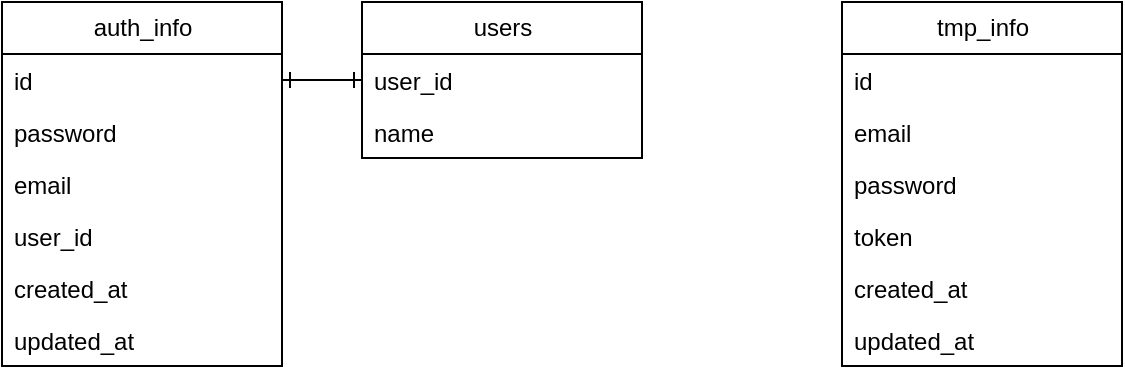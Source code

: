 <mxfile version="24.8.3">
  <diagram name="ページ1" id="AJgTnCZrPVAh6r3YGh2T">
    <mxGraphModel dx="994" dy="543" grid="1" gridSize="10" guides="1" tooltips="1" connect="1" arrows="1" fold="1" page="1" pageScale="1" pageWidth="827" pageHeight="1169" math="0" shadow="0">
      <root>
        <mxCell id="0" />
        <mxCell id="1" parent="0" />
        <mxCell id="gdTT-aH1Awbk6LFvPiWi-1" value="auth_info" style="swimlane;fontStyle=0;childLayout=stackLayout;horizontal=1;startSize=26;fillColor=none;horizontalStack=0;resizeParent=1;resizeParentMax=0;resizeLast=0;collapsible=1;marginBottom=0;html=1;" vertex="1" parent="1">
          <mxGeometry x="100" y="160" width="140" height="182" as="geometry" />
        </mxCell>
        <mxCell id="gdTT-aH1Awbk6LFvPiWi-2" value="id" style="text;strokeColor=none;fillColor=none;align=left;verticalAlign=top;spacingLeft=4;spacingRight=4;overflow=hidden;rotatable=0;points=[[0,0.5],[1,0.5]];portConstraint=eastwest;whiteSpace=wrap;html=1;" vertex="1" parent="gdTT-aH1Awbk6LFvPiWi-1">
          <mxGeometry y="26" width="140" height="26" as="geometry" />
        </mxCell>
        <mxCell id="gdTT-aH1Awbk6LFvPiWi-4" value="password" style="text;strokeColor=none;fillColor=none;align=left;verticalAlign=top;spacingLeft=4;spacingRight=4;overflow=hidden;rotatable=0;points=[[0,0.5],[1,0.5]];portConstraint=eastwest;whiteSpace=wrap;html=1;" vertex="1" parent="gdTT-aH1Awbk6LFvPiWi-1">
          <mxGeometry y="52" width="140" height="26" as="geometry" />
        </mxCell>
        <mxCell id="gdTT-aH1Awbk6LFvPiWi-13" value="email" style="text;strokeColor=none;fillColor=none;align=left;verticalAlign=top;spacingLeft=4;spacingRight=4;overflow=hidden;rotatable=0;points=[[0,0.5],[1,0.5]];portConstraint=eastwest;whiteSpace=wrap;html=1;" vertex="1" parent="gdTT-aH1Awbk6LFvPiWi-1">
          <mxGeometry y="78" width="140" height="26" as="geometry" />
        </mxCell>
        <mxCell id="gdTT-aH1Awbk6LFvPiWi-14" value="user_id" style="text;strokeColor=none;fillColor=none;align=left;verticalAlign=top;spacingLeft=4;spacingRight=4;overflow=hidden;rotatable=0;points=[[0,0.5],[1,0.5]];portConstraint=eastwest;whiteSpace=wrap;html=1;" vertex="1" parent="gdTT-aH1Awbk6LFvPiWi-1">
          <mxGeometry y="104" width="140" height="26" as="geometry" />
        </mxCell>
        <mxCell id="gdTT-aH1Awbk6LFvPiWi-6" value="created_at" style="text;strokeColor=none;fillColor=none;align=left;verticalAlign=top;spacingLeft=4;spacingRight=4;overflow=hidden;rotatable=0;points=[[0,0.5],[1,0.5]];portConstraint=eastwest;whiteSpace=wrap;html=1;" vertex="1" parent="gdTT-aH1Awbk6LFvPiWi-1">
          <mxGeometry y="130" width="140" height="26" as="geometry" />
        </mxCell>
        <mxCell id="gdTT-aH1Awbk6LFvPiWi-5" value="updated_at" style="text;strokeColor=none;fillColor=none;align=left;verticalAlign=top;spacingLeft=4;spacingRight=4;overflow=hidden;rotatable=0;points=[[0,0.5],[1,0.5]];portConstraint=eastwest;whiteSpace=wrap;html=1;" vertex="1" parent="gdTT-aH1Awbk6LFvPiWi-1">
          <mxGeometry y="156" width="140" height="26" as="geometry" />
        </mxCell>
        <mxCell id="gdTT-aH1Awbk6LFvPiWi-7" value="users" style="swimlane;fontStyle=0;childLayout=stackLayout;horizontal=1;startSize=26;fillColor=none;horizontalStack=0;resizeParent=1;resizeParentMax=0;resizeLast=0;collapsible=1;marginBottom=0;html=1;" vertex="1" parent="1">
          <mxGeometry x="280" y="160" width="140" height="78" as="geometry" />
        </mxCell>
        <mxCell id="gdTT-aH1Awbk6LFvPiWi-9" value="user_id" style="text;strokeColor=none;fillColor=none;align=left;verticalAlign=top;spacingLeft=4;spacingRight=4;overflow=hidden;rotatable=0;points=[[0,0.5],[1,0.5]];portConstraint=eastwest;whiteSpace=wrap;html=1;" vertex="1" parent="gdTT-aH1Awbk6LFvPiWi-7">
          <mxGeometry y="26" width="140" height="26" as="geometry" />
        </mxCell>
        <mxCell id="gdTT-aH1Awbk6LFvPiWi-11" value="name" style="text;strokeColor=none;fillColor=none;align=left;verticalAlign=top;spacingLeft=4;spacingRight=4;overflow=hidden;rotatable=0;points=[[0,0.5],[1,0.5]];portConstraint=eastwest;whiteSpace=wrap;html=1;" vertex="1" parent="gdTT-aH1Awbk6LFvPiWi-7">
          <mxGeometry y="52" width="140" height="26" as="geometry" />
        </mxCell>
        <mxCell id="gdTT-aH1Awbk6LFvPiWi-12" style="edgeStyle=orthogonalEdgeStyle;rounded=0;orthogonalLoop=1;jettySize=auto;html=1;exitX=1;exitY=0.5;exitDx=0;exitDy=0;entryX=0;entryY=0.5;entryDx=0;entryDy=0;startArrow=ERone;startFill=0;endArrow=ERone;endFill=0;" edge="1" parent="1" source="gdTT-aH1Awbk6LFvPiWi-2" target="gdTT-aH1Awbk6LFvPiWi-9">
          <mxGeometry relative="1" as="geometry" />
        </mxCell>
        <mxCell id="gdTT-aH1Awbk6LFvPiWi-15" value="tmp_info" style="swimlane;fontStyle=0;childLayout=stackLayout;horizontal=1;startSize=26;fillColor=none;horizontalStack=0;resizeParent=1;resizeParentMax=0;resizeLast=0;collapsible=1;marginBottom=0;html=1;" vertex="1" parent="1">
          <mxGeometry x="520" y="160" width="140" height="182" as="geometry" />
        </mxCell>
        <mxCell id="gdTT-aH1Awbk6LFvPiWi-16" value="id" style="text;strokeColor=none;fillColor=none;align=left;verticalAlign=top;spacingLeft=4;spacingRight=4;overflow=hidden;rotatable=0;points=[[0,0.5],[1,0.5]];portConstraint=eastwest;whiteSpace=wrap;html=1;" vertex="1" parent="gdTT-aH1Awbk6LFvPiWi-15">
          <mxGeometry y="26" width="140" height="26" as="geometry" />
        </mxCell>
        <mxCell id="gdTT-aH1Awbk6LFvPiWi-17" value="email" style="text;strokeColor=none;fillColor=none;align=left;verticalAlign=top;spacingLeft=4;spacingRight=4;overflow=hidden;rotatable=0;points=[[0,0.5],[1,0.5]];portConstraint=eastwest;whiteSpace=wrap;html=1;" vertex="1" parent="gdTT-aH1Awbk6LFvPiWi-15">
          <mxGeometry y="52" width="140" height="26" as="geometry" />
        </mxCell>
        <mxCell id="gdTT-aH1Awbk6LFvPiWi-18" value="password" style="text;strokeColor=none;fillColor=none;align=left;verticalAlign=top;spacingLeft=4;spacingRight=4;overflow=hidden;rotatable=0;points=[[0,0.5],[1,0.5]];portConstraint=eastwest;whiteSpace=wrap;html=1;" vertex="1" parent="gdTT-aH1Awbk6LFvPiWi-15">
          <mxGeometry y="78" width="140" height="26" as="geometry" />
        </mxCell>
        <mxCell id="gdTT-aH1Awbk6LFvPiWi-19" value="token" style="text;strokeColor=none;fillColor=none;align=left;verticalAlign=top;spacingLeft=4;spacingRight=4;overflow=hidden;rotatable=0;points=[[0,0.5],[1,0.5]];portConstraint=eastwest;whiteSpace=wrap;html=1;" vertex="1" parent="gdTT-aH1Awbk6LFvPiWi-15">
          <mxGeometry y="104" width="140" height="26" as="geometry" />
        </mxCell>
        <mxCell id="gdTT-aH1Awbk6LFvPiWi-21" value="created_at" style="text;strokeColor=none;fillColor=none;align=left;verticalAlign=top;spacingLeft=4;spacingRight=4;overflow=hidden;rotatable=0;points=[[0,0.5],[1,0.5]];portConstraint=eastwest;whiteSpace=wrap;html=1;" vertex="1" parent="gdTT-aH1Awbk6LFvPiWi-15">
          <mxGeometry y="130" width="140" height="26" as="geometry" />
        </mxCell>
        <mxCell id="gdTT-aH1Awbk6LFvPiWi-20" value="updated_at" style="text;strokeColor=none;fillColor=none;align=left;verticalAlign=top;spacingLeft=4;spacingRight=4;overflow=hidden;rotatable=0;points=[[0,0.5],[1,0.5]];portConstraint=eastwest;whiteSpace=wrap;html=1;" vertex="1" parent="gdTT-aH1Awbk6LFvPiWi-15">
          <mxGeometry y="156" width="140" height="26" as="geometry" />
        </mxCell>
      </root>
    </mxGraphModel>
  </diagram>
</mxfile>
